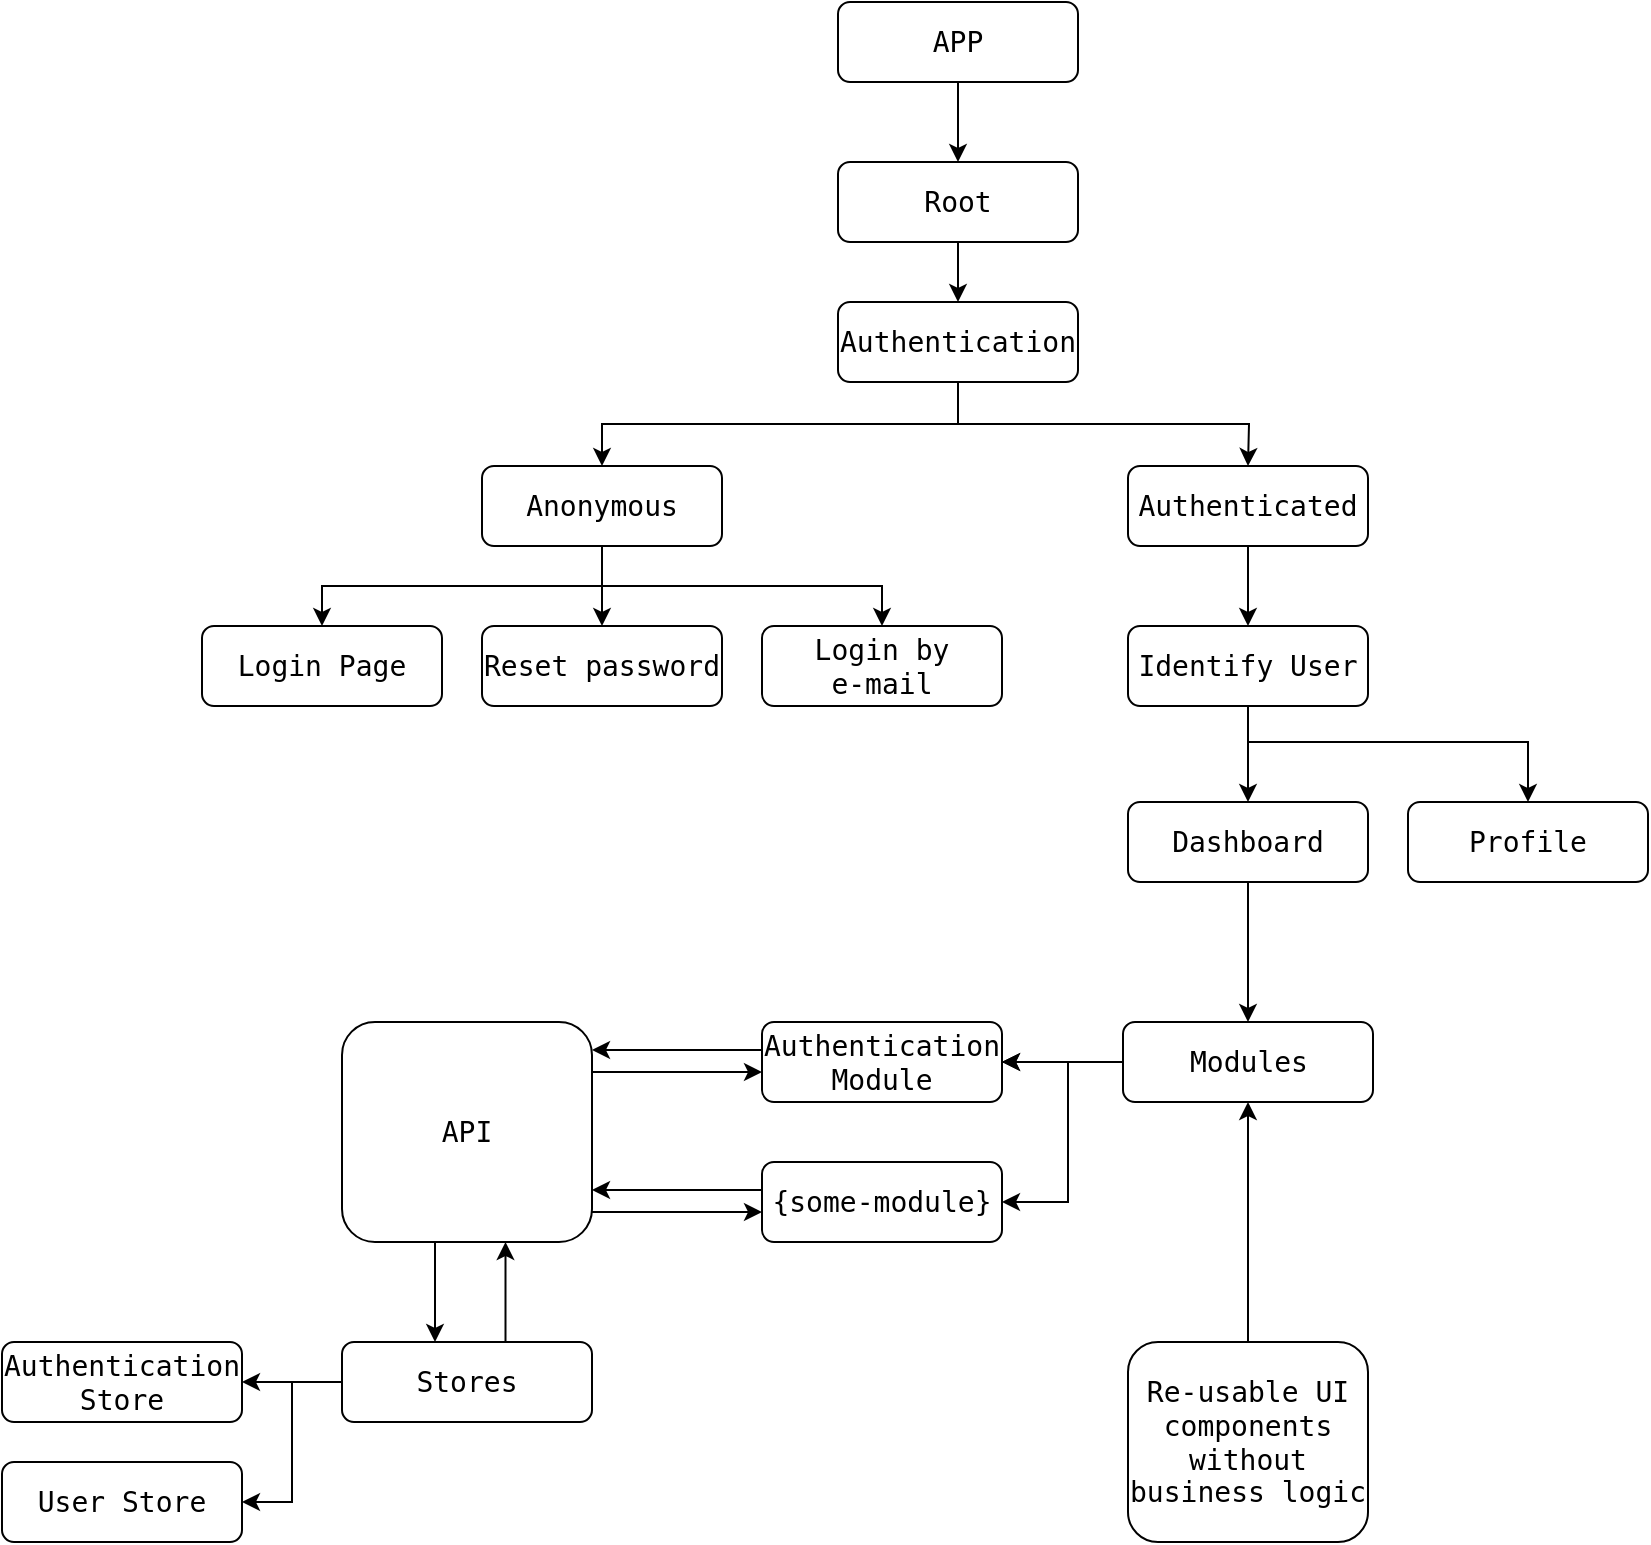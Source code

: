 <mxfile version="22.0.8" type="github">
  <diagram name="Page-1" id="8faaFUQ-8QC-oTlVmQn0">
    <mxGraphModel dx="2276" dy="751" grid="1" gridSize="10" guides="1" tooltips="1" connect="1" arrows="1" fold="1" page="1" pageScale="1" pageWidth="850" pageHeight="1100" math="0" shadow="0">
      <root>
        <mxCell id="0" />
        <mxCell id="1" parent="0" />
        <mxCell id="J4beB_igEW5IKAxdDDhX-3" style="edgeStyle=orthogonalEdgeStyle;rounded=0;orthogonalLoop=1;jettySize=auto;html=1;exitX=0.5;exitY=1;exitDx=0;exitDy=0;entryX=0.5;entryY=0;entryDx=0;entryDy=0;" parent="1" source="J4beB_igEW5IKAxdDDhX-1" target="J4beB_igEW5IKAxdDDhX-2" edge="1">
          <mxGeometry relative="1" as="geometry" />
        </mxCell>
        <mxCell id="J4beB_igEW5IKAxdDDhX-1" value="&lt;font style=&quot;font-size: 14px;&quot; face=&quot;monospace&quot;&gt;APP&lt;/font&gt;" style="rounded=1;whiteSpace=wrap;html=1;" parent="1" vertex="1">
          <mxGeometry x="365" y="30" width="120" height="40" as="geometry" />
        </mxCell>
        <mxCell id="J4beB_igEW5IKAxdDDhX-8" value="" style="edgeStyle=orthogonalEdgeStyle;rounded=0;orthogonalLoop=1;jettySize=auto;html=1;" parent="1" source="J4beB_igEW5IKAxdDDhX-2" target="J4beB_igEW5IKAxdDDhX-7" edge="1">
          <mxGeometry relative="1" as="geometry" />
        </mxCell>
        <mxCell id="J4beB_igEW5IKAxdDDhX-2" value="&lt;font style=&quot;font-size: 14px;&quot; face=&quot;monospace&quot;&gt;Root&lt;/font&gt;" style="rounded=1;whiteSpace=wrap;html=1;" parent="1" vertex="1">
          <mxGeometry x="365" y="110" width="120" height="40" as="geometry" />
        </mxCell>
        <mxCell id="rSWFoihY8Tw9ghbF8Qy2-16" style="edgeStyle=orthogonalEdgeStyle;rounded=0;orthogonalLoop=1;jettySize=auto;html=1;exitX=0.75;exitY=0;exitDx=0;exitDy=0;entryX=0.75;entryY=1;entryDx=0;entryDy=0;" edge="1" parent="1">
          <mxGeometry relative="1" as="geometry">
            <mxPoint x="198.75" y="700" as="sourcePoint" />
            <mxPoint x="198.75" y="650" as="targetPoint" />
          </mxGeometry>
        </mxCell>
        <mxCell id="rSWFoihY8Tw9ghbF8Qy2-17" value="" style="edgeStyle=orthogonalEdgeStyle;rounded=0;orthogonalLoop=1;jettySize=auto;html=1;" edge="1" parent="1" source="J4beB_igEW5IKAxdDDhX-4" target="J4beB_igEW5IKAxdDDhX-33">
          <mxGeometry relative="1" as="geometry" />
        </mxCell>
        <mxCell id="rSWFoihY8Tw9ghbF8Qy2-18" style="edgeStyle=orthogonalEdgeStyle;rounded=0;orthogonalLoop=1;jettySize=auto;html=1;exitX=0;exitY=0.75;exitDx=0;exitDy=0;entryX=1;entryY=0.5;entryDx=0;entryDy=0;" edge="1" parent="1" source="J4beB_igEW5IKAxdDDhX-4" target="J4beB_igEW5IKAxdDDhX-34">
          <mxGeometry relative="1" as="geometry">
            <Array as="points">
              <mxPoint x="117" y="720" />
              <mxPoint x="92" y="720" />
              <mxPoint x="92" y="780" />
            </Array>
          </mxGeometry>
        </mxCell>
        <mxCell id="J4beB_igEW5IKAxdDDhX-4" value="&lt;font style=&quot;font-size: 14px;&quot; face=&quot;monospace&quot;&gt;Stores&lt;/font&gt;" style="rounded=1;whiteSpace=wrap;html=1;" parent="1" vertex="1">
          <mxGeometry x="117" y="700" width="125" height="40" as="geometry" />
        </mxCell>
        <mxCell id="J4beB_igEW5IKAxdDDhX-23" style="edgeStyle=orthogonalEdgeStyle;rounded=0;orthogonalLoop=1;jettySize=auto;html=1;exitX=0.5;exitY=1;exitDx=0;exitDy=0;entryX=0.5;entryY=0;entryDx=0;entryDy=0;" parent="1" source="J4beB_igEW5IKAxdDDhX-7" target="J4beB_igEW5IKAxdDDhX-9" edge="1">
          <mxGeometry relative="1" as="geometry" />
        </mxCell>
        <mxCell id="J4beB_igEW5IKAxdDDhX-7" value="&lt;font style=&quot;font-size: 14px;&quot; face=&quot;monospace&quot;&gt;Authentication&lt;/font&gt;" style="rounded=1;whiteSpace=wrap;html=1;" parent="1" vertex="1">
          <mxGeometry x="365" y="180" width="120" height="40" as="geometry" />
        </mxCell>
        <mxCell id="J4beB_igEW5IKAxdDDhX-20" style="edgeStyle=orthogonalEdgeStyle;rounded=0;orthogonalLoop=1;jettySize=auto;html=1;exitX=0.5;exitY=1;exitDx=0;exitDy=0;entryX=0.5;entryY=0;entryDx=0;entryDy=0;" parent="1" source="J4beB_igEW5IKAxdDDhX-9" target="J4beB_igEW5IKAxdDDhX-18" edge="1">
          <mxGeometry relative="1" as="geometry" />
        </mxCell>
        <mxCell id="J4beB_igEW5IKAxdDDhX-21" style="edgeStyle=orthogonalEdgeStyle;rounded=0;orthogonalLoop=1;jettySize=auto;html=1;exitX=0.25;exitY=1;exitDx=0;exitDy=0;entryX=0.5;entryY=0;entryDx=0;entryDy=0;" parent="1" source="J4beB_igEW5IKAxdDDhX-9" target="J4beB_igEW5IKAxdDDhX-17" edge="1">
          <mxGeometry relative="1" as="geometry">
            <Array as="points">
              <mxPoint x="247" y="302" />
              <mxPoint x="247" y="322" />
              <mxPoint x="107" y="322" />
            </Array>
          </mxGeometry>
        </mxCell>
        <mxCell id="J4beB_igEW5IKAxdDDhX-22" style="edgeStyle=orthogonalEdgeStyle;rounded=0;orthogonalLoop=1;jettySize=auto;html=1;exitX=0.75;exitY=1;exitDx=0;exitDy=0;entryX=0.5;entryY=0;entryDx=0;entryDy=0;" parent="1" source="J4beB_igEW5IKAxdDDhX-9" target="J4beB_igEW5IKAxdDDhX-19" edge="1">
          <mxGeometry relative="1" as="geometry">
            <Array as="points">
              <mxPoint x="247" y="302" />
              <mxPoint x="247" y="322" />
              <mxPoint x="387" y="322" />
            </Array>
          </mxGeometry>
        </mxCell>
        <mxCell id="J4beB_igEW5IKAxdDDhX-9" value="&lt;font style=&quot;font-size: 14px;&quot; face=&quot;monospace&quot;&gt;Anonymous&lt;/font&gt;" style="rounded=1;whiteSpace=wrap;html=1;" parent="1" vertex="1">
          <mxGeometry x="187" y="262" width="120" height="40" as="geometry" />
        </mxCell>
        <mxCell id="J4beB_igEW5IKAxdDDhX-29" value="" style="edgeStyle=orthogonalEdgeStyle;rounded=0;orthogonalLoop=1;jettySize=auto;html=1;" parent="1" source="J4beB_igEW5IKAxdDDhX-10" target="J4beB_igEW5IKAxdDDhX-27" edge="1">
          <mxGeometry relative="1" as="geometry" />
        </mxCell>
        <mxCell id="J4beB_igEW5IKAxdDDhX-10" value="&lt;font style=&quot;font-size: 14px;&quot; face=&quot;monospace&quot;&gt;Authenticated&lt;/font&gt;" style="rounded=1;whiteSpace=wrap;html=1;" parent="1" vertex="1">
          <mxGeometry x="510" y="262" width="120" height="40" as="geometry" />
        </mxCell>
        <mxCell id="J4beB_igEW5IKAxdDDhX-17" value="&lt;font style=&quot;font-size: 14px;&quot; face=&quot;monospace&quot;&gt;Login Page&lt;/font&gt;" style="rounded=1;whiteSpace=wrap;html=1;" parent="1" vertex="1">
          <mxGeometry x="47" y="342" width="120" height="40" as="geometry" />
        </mxCell>
        <mxCell id="J4beB_igEW5IKAxdDDhX-18" value="&lt;font style=&quot;font-size: 14px;&quot; face=&quot;monospace&quot;&gt;Reset password&lt;/font&gt;" style="rounded=1;whiteSpace=wrap;html=1;" parent="1" vertex="1">
          <mxGeometry x="187" y="342" width="120" height="40" as="geometry" />
        </mxCell>
        <mxCell id="J4beB_igEW5IKAxdDDhX-19" value="&lt;font style=&quot;font-size: 14px;&quot; face=&quot;monospace&quot;&gt;Login by&lt;br&gt;e-mail&lt;/font&gt;" style="rounded=1;whiteSpace=wrap;html=1;" parent="1" vertex="1">
          <mxGeometry x="327" y="342" width="120" height="40" as="geometry" />
        </mxCell>
        <mxCell id="J4beB_igEW5IKAxdDDhX-26" style="edgeStyle=orthogonalEdgeStyle;rounded=0;orthogonalLoop=1;jettySize=auto;html=1;entryX=0.5;entryY=0;entryDx=0;entryDy=0;exitX=0.5;exitY=1;exitDx=0;exitDy=0;" parent="1" source="J4beB_igEW5IKAxdDDhX-7" edge="1">
          <mxGeometry relative="1" as="geometry">
            <mxPoint x="430" y="240" as="sourcePoint" />
            <mxPoint x="570" y="262" as="targetPoint" />
          </mxGeometry>
        </mxCell>
        <mxCell id="J4beB_igEW5IKAxdDDhX-30" value="" style="edgeStyle=orthogonalEdgeStyle;rounded=0;orthogonalLoop=1;jettySize=auto;html=1;" parent="1" source="J4beB_igEW5IKAxdDDhX-27" target="J4beB_igEW5IKAxdDDhX-28" edge="1">
          <mxGeometry relative="1" as="geometry" />
        </mxCell>
        <mxCell id="J4beB_igEW5IKAxdDDhX-32" style="edgeStyle=orthogonalEdgeStyle;rounded=0;orthogonalLoop=1;jettySize=auto;html=1;entryX=0.5;entryY=0;entryDx=0;entryDy=0;" parent="1" source="J4beB_igEW5IKAxdDDhX-27" target="J4beB_igEW5IKAxdDDhX-31" edge="1">
          <mxGeometry relative="1" as="geometry">
            <Array as="points">
              <mxPoint x="570" y="400" />
              <mxPoint x="710" y="400" />
            </Array>
          </mxGeometry>
        </mxCell>
        <mxCell id="J4beB_igEW5IKAxdDDhX-27" value="&lt;font style=&quot;font-size: 14px;&quot; face=&quot;monospace&quot;&gt;Identify User&lt;/font&gt;" style="rounded=1;whiteSpace=wrap;html=1;" parent="1" vertex="1">
          <mxGeometry x="510" y="342" width="120" height="40" as="geometry" />
        </mxCell>
        <mxCell id="rSWFoihY8Tw9ghbF8Qy2-20" value="" style="edgeStyle=orthogonalEdgeStyle;rounded=0;orthogonalLoop=1;jettySize=auto;html=1;" edge="1" parent="1" source="J4beB_igEW5IKAxdDDhX-28" target="J4beB_igEW5IKAxdDDhX-39">
          <mxGeometry relative="1" as="geometry" />
        </mxCell>
        <mxCell id="J4beB_igEW5IKAxdDDhX-28" value="&lt;font style=&quot;font-size: 14px;&quot; face=&quot;monospace&quot;&gt;Dashboard&lt;/font&gt;" style="rounded=1;whiteSpace=wrap;html=1;" parent="1" vertex="1">
          <mxGeometry x="510" y="430" width="120" height="40" as="geometry" />
        </mxCell>
        <mxCell id="J4beB_igEW5IKAxdDDhX-31" value="&lt;font style=&quot;font-size: 14px;&quot; face=&quot;monospace&quot;&gt;Profile&lt;/font&gt;" style="rounded=1;whiteSpace=wrap;html=1;" parent="1" vertex="1">
          <mxGeometry x="650" y="430" width="120" height="40" as="geometry" />
        </mxCell>
        <mxCell id="J4beB_igEW5IKAxdDDhX-33" value="&lt;font style=&quot;&quot; face=&quot;monospace&quot;&gt;&lt;span style=&quot;font-size: 14px;&quot;&gt;Authentication&lt;br&gt;&lt;/span&gt;&lt;/font&gt;&lt;font style=&quot;font-size: 14px;&quot; face=&quot;monospace&quot;&gt;Store&lt;/font&gt;" style="rounded=1;whiteSpace=wrap;html=1;" parent="1" vertex="1">
          <mxGeometry x="-53" y="700" width="120" height="40" as="geometry" />
        </mxCell>
        <mxCell id="J4beB_igEW5IKAxdDDhX-34" value="&lt;font style=&quot;font-size: 14px;&quot; face=&quot;monospace&quot;&gt;User Store&lt;/font&gt;" style="rounded=1;whiteSpace=wrap;html=1;" parent="1" vertex="1">
          <mxGeometry x="-53" y="760" width="120" height="40" as="geometry" />
        </mxCell>
        <mxCell id="rSWFoihY8Tw9ghbF8Qy2-3" value="" style="edgeStyle=orthogonalEdgeStyle;rounded=0;orthogonalLoop=1;jettySize=auto;html=1;" edge="1" parent="1" source="J4beB_igEW5IKAxdDDhX-39" target="J4beB_igEW5IKAxdDDhX-41">
          <mxGeometry relative="1" as="geometry" />
        </mxCell>
        <mxCell id="rSWFoihY8Tw9ghbF8Qy2-4" style="edgeStyle=orthogonalEdgeStyle;rounded=0;orthogonalLoop=1;jettySize=auto;html=1;" edge="1" parent="1" source="J4beB_igEW5IKAxdDDhX-41" target="J4beB_igEW5IKAxdDDhX-45">
          <mxGeometry relative="1" as="geometry">
            <Array as="points">
              <mxPoint x="480" y="560" />
              <mxPoint x="480" y="630" />
            </Array>
          </mxGeometry>
        </mxCell>
        <mxCell id="J4beB_igEW5IKAxdDDhX-39" value="&lt;font style=&quot;font-size: 14px;&quot; face=&quot;monospace&quot;&gt;Modules&lt;/font&gt;" style="rounded=1;whiteSpace=wrap;html=1;" parent="1" vertex="1">
          <mxGeometry x="507.5" y="540" width="125" height="40" as="geometry" />
        </mxCell>
        <mxCell id="rSWFoihY8Tw9ghbF8Qy2-9" style="edgeStyle=orthogonalEdgeStyle;rounded=0;orthogonalLoop=1;jettySize=auto;html=1;entryX=0.5;entryY=1;entryDx=0;entryDy=0;" edge="1" parent="1" source="J4beB_igEW5IKAxdDDhX-43" target="J4beB_igEW5IKAxdDDhX-39">
          <mxGeometry relative="1" as="geometry">
            <mxPoint x="545" y="579" as="targetPoint" />
            <mxPoint x="545" y="739" as="sourcePoint" />
          </mxGeometry>
        </mxCell>
        <mxCell id="J4beB_igEW5IKAxdDDhX-43" value="&lt;font style=&quot;font-size: 14px;&quot; face=&quot;monospace&quot;&gt;Re-usable UI components&lt;br&gt;&lt;/font&gt;&lt;code&gt;&lt;font style=&quot;font-size: 14px;&quot;&gt;without business logic&lt;/font&gt;&lt;/code&gt;" style="rounded=1;whiteSpace=wrap;html=1;" parent="1" vertex="1">
          <mxGeometry x="510" y="700" width="120" height="100" as="geometry" />
        </mxCell>
        <mxCell id="J4beB_igEW5IKAxdDDhX-45" value="&lt;code&gt;&lt;font style=&quot;font-size: 14px;&quot;&gt;{some-module&lt;span class=&quot;o&quot;&gt;}&lt;/span&gt;&lt;/font&gt;&lt;/code&gt;" style="rounded=1;whiteSpace=wrap;html=1;" parent="1" vertex="1">
          <mxGeometry x="327" y="610" width="120" height="40" as="geometry" />
        </mxCell>
        <mxCell id="rSWFoihY8Tw9ghbF8Qy2-7" style="edgeStyle=orthogonalEdgeStyle;rounded=0;orthogonalLoop=1;jettySize=auto;html=1;exitX=1;exitY=0.75;exitDx=0;exitDy=0;entryX=0;entryY=0.75;entryDx=0;entryDy=0;" edge="1" parent="1">
          <mxGeometry relative="1" as="geometry">
            <mxPoint x="242" y="565" as="sourcePoint" />
            <mxPoint x="327" y="565" as="targetPoint" />
          </mxGeometry>
        </mxCell>
        <mxCell id="rSWFoihY8Tw9ghbF8Qy2-15" value="" style="edgeStyle=orthogonalEdgeStyle;rounded=0;orthogonalLoop=1;jettySize=auto;html=1;" edge="1" parent="1">
          <mxGeometry relative="1" as="geometry">
            <mxPoint x="163.5" y="650" as="sourcePoint" />
            <mxPoint x="163.5" y="700" as="targetPoint" />
          </mxGeometry>
        </mxCell>
        <mxCell id="rSWFoihY8Tw9ghbF8Qy2-1" value="&lt;font face=&quot;monospace&quot; style=&quot;font-size: 14px;&quot;&gt;API&lt;/font&gt;" style="rounded=1;whiteSpace=wrap;html=1;" vertex="1" parent="1">
          <mxGeometry x="117" y="540" width="125" height="110" as="geometry" />
        </mxCell>
        <mxCell id="rSWFoihY8Tw9ghbF8Qy2-5" value="" style="edgeStyle=orthogonalEdgeStyle;rounded=0;orthogonalLoop=1;jettySize=auto;html=1;" edge="1" parent="1" source="J4beB_igEW5IKAxdDDhX-39" target="J4beB_igEW5IKAxdDDhX-41">
          <mxGeometry relative="1" as="geometry">
            <mxPoint x="480" y="560" as="sourcePoint" />
            <mxPoint x="360" y="620" as="targetPoint" />
          </mxGeometry>
        </mxCell>
        <mxCell id="rSWFoihY8Tw9ghbF8Qy2-6" value="" style="edgeStyle=orthogonalEdgeStyle;rounded=0;orthogonalLoop=1;jettySize=auto;html=1;" edge="1" parent="1">
          <mxGeometry relative="1" as="geometry">
            <mxPoint x="327" y="554" as="sourcePoint" />
            <mxPoint x="242" y="554" as="targetPoint" />
          </mxGeometry>
        </mxCell>
        <mxCell id="J4beB_igEW5IKAxdDDhX-41" value="&lt;font face=&quot;monospace&quot;&gt;&lt;font style=&quot;font-size: 14px;&quot;&gt;Authentication&lt;br&gt;Module&lt;/font&gt;&lt;br&gt;&lt;/font&gt;" style="rounded=1;whiteSpace=wrap;html=1;" parent="1" vertex="1">
          <mxGeometry x="327" y="540" width="120" height="40" as="geometry" />
        </mxCell>
        <mxCell id="rSWFoihY8Tw9ghbF8Qy2-11" style="edgeStyle=orthogonalEdgeStyle;rounded=0;orthogonalLoop=1;jettySize=auto;html=1;exitX=1;exitY=0.75;exitDx=0;exitDy=0;entryX=0;entryY=0.75;entryDx=0;entryDy=0;" edge="1" parent="1">
          <mxGeometry relative="1" as="geometry">
            <mxPoint x="242" y="635" as="sourcePoint" />
            <mxPoint x="327" y="635" as="targetPoint" />
          </mxGeometry>
        </mxCell>
        <mxCell id="rSWFoihY8Tw9ghbF8Qy2-12" value="" style="edgeStyle=orthogonalEdgeStyle;rounded=0;orthogonalLoop=1;jettySize=auto;html=1;" edge="1" parent="1">
          <mxGeometry relative="1" as="geometry">
            <mxPoint x="327" y="624" as="sourcePoint" />
            <mxPoint x="242" y="624" as="targetPoint" />
          </mxGeometry>
        </mxCell>
      </root>
    </mxGraphModel>
  </diagram>
</mxfile>
